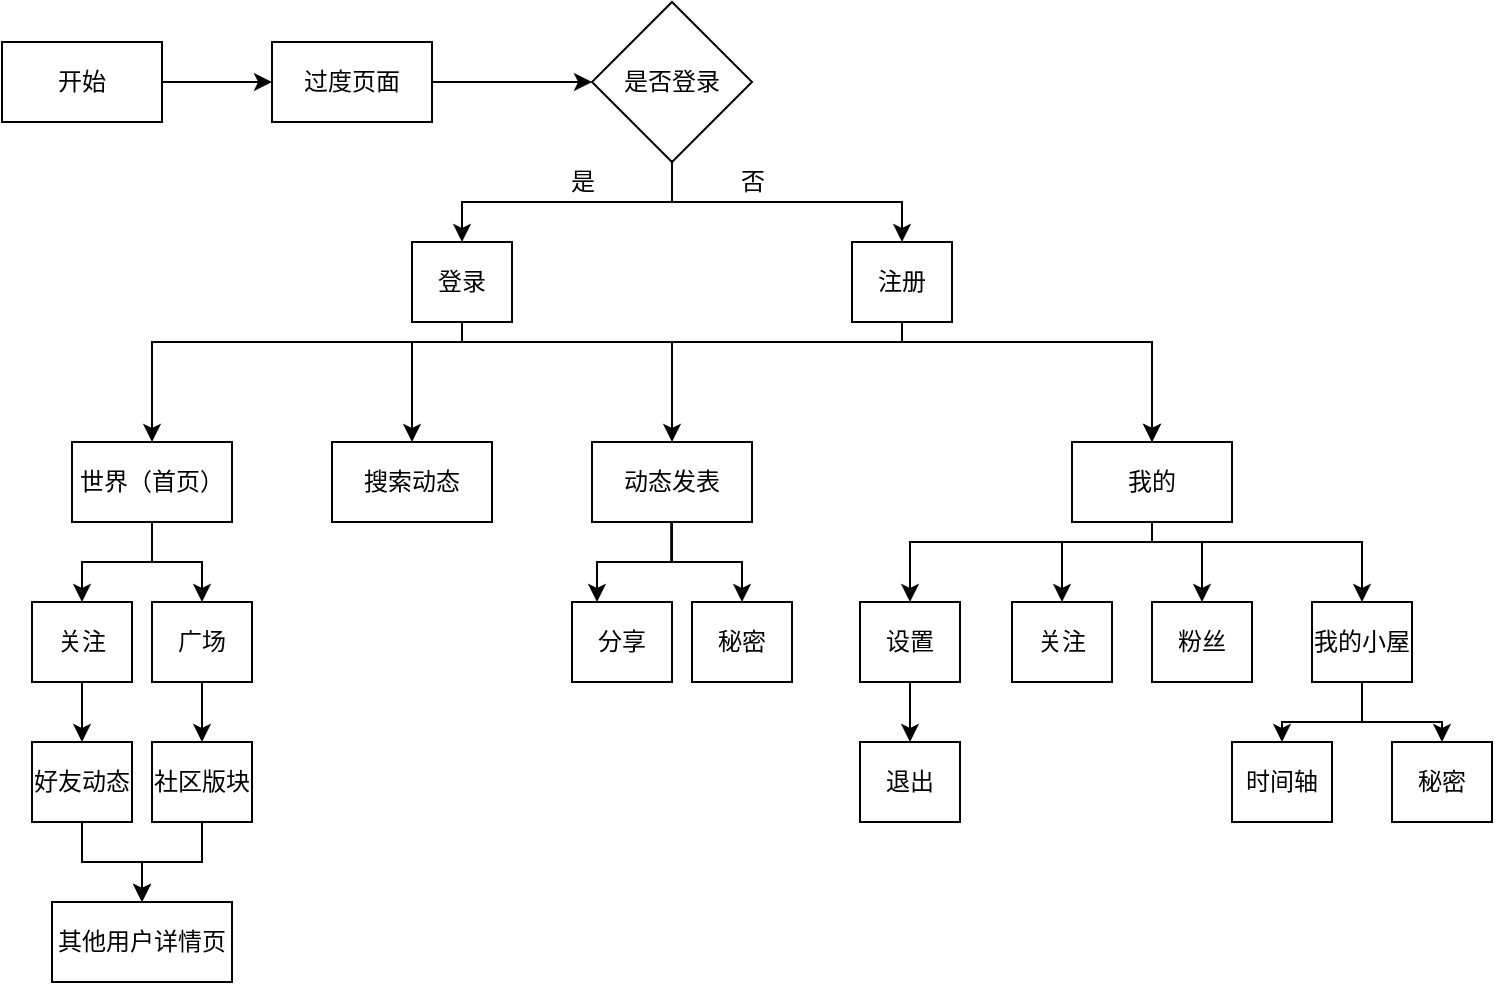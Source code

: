 <mxfile version="13.1.14" type="github" pages="2">
  <diagram id="9JHG0YwPGLlp4J_sVx6B" name="Page-1">
    <mxGraphModel dx="990" dy="508" grid="1" gridSize="10" guides="1" tooltips="1" connect="1" arrows="1" fold="1" page="1" pageScale="1" pageWidth="827" pageHeight="1169" math="0" shadow="0">
      <root>
        <mxCell id="0" />
        <mxCell id="1" parent="0" />
        <mxCell id="7LcBtZxE-Kfw0sb23pDX-1" value="搜索动态" style="rounded=0;whiteSpace=wrap;html=1;" parent="1" vertex="1">
          <mxGeometry x="180" y="350" width="80" height="40" as="geometry" />
        </mxCell>
        <mxCell id="_EF181qJnlzV5lathquv-29" style="edgeStyle=orthogonalEdgeStyle;rounded=0;orthogonalLoop=1;jettySize=auto;html=1;entryX=0.5;entryY=0;entryDx=0;entryDy=0;" parent="1" source="7LcBtZxE-Kfw0sb23pDX-2" target="7LcBtZxE-Kfw0sb23pDX-5" edge="1">
          <mxGeometry relative="1" as="geometry">
            <Array as="points">
              <mxPoint x="90" y="410" />
              <mxPoint x="55" y="410" />
            </Array>
          </mxGeometry>
        </mxCell>
        <mxCell id="_EF181qJnlzV5lathquv-30" style="edgeStyle=orthogonalEdgeStyle;rounded=0;orthogonalLoop=1;jettySize=auto;html=1;entryX=0.5;entryY=0;entryDx=0;entryDy=0;" parent="1" source="7LcBtZxE-Kfw0sb23pDX-2" target="7LcBtZxE-Kfw0sb23pDX-6" edge="1">
          <mxGeometry relative="1" as="geometry" />
        </mxCell>
        <mxCell id="7LcBtZxE-Kfw0sb23pDX-2" value="世界（首页）" style="rounded=0;whiteSpace=wrap;html=1;" parent="1" vertex="1">
          <mxGeometry x="50" y="350" width="80" height="40" as="geometry" />
        </mxCell>
        <mxCell id="_EF181qJnlzV5lathquv-8" style="edgeStyle=orthogonalEdgeStyle;rounded=0;orthogonalLoop=1;jettySize=auto;html=1;entryX=0.25;entryY=0;entryDx=0;entryDy=0;" parent="1" source="7LcBtZxE-Kfw0sb23pDX-3" target="7LcBtZxE-Kfw0sb23pDX-18" edge="1">
          <mxGeometry relative="1" as="geometry" />
        </mxCell>
        <mxCell id="_EF181qJnlzV5lathquv-40" style="edgeStyle=orthogonalEdgeStyle;rounded=0;orthogonalLoop=1;jettySize=auto;html=1;entryX=0.5;entryY=0;entryDx=0;entryDy=0;" parent="1" source="7LcBtZxE-Kfw0sb23pDX-3" target="7LcBtZxE-Kfw0sb23pDX-23" edge="1">
          <mxGeometry relative="1" as="geometry" />
        </mxCell>
        <mxCell id="7LcBtZxE-Kfw0sb23pDX-3" value="动态发表" style="rounded=0;whiteSpace=wrap;html=1;" parent="1" vertex="1">
          <mxGeometry x="310" y="350" width="80" height="40" as="geometry" />
        </mxCell>
        <mxCell id="_EF181qJnlzV5lathquv-41" style="edgeStyle=orthogonalEdgeStyle;rounded=0;orthogonalLoop=1;jettySize=auto;html=1;entryX=0.5;entryY=0;entryDx=0;entryDy=0;" parent="1" source="7LcBtZxE-Kfw0sb23pDX-4" target="7LcBtZxE-Kfw0sb23pDX-25" edge="1">
          <mxGeometry relative="1" as="geometry">
            <Array as="points">
              <mxPoint x="590" y="400" />
              <mxPoint x="469" y="400" />
            </Array>
          </mxGeometry>
        </mxCell>
        <mxCell id="_EF181qJnlzV5lathquv-42" style="edgeStyle=orthogonalEdgeStyle;rounded=0;orthogonalLoop=1;jettySize=auto;html=1;entryX=0.5;entryY=0;entryDx=0;entryDy=0;" parent="1" source="7LcBtZxE-Kfw0sb23pDX-4" target="7LcBtZxE-Kfw0sb23pDX-26" edge="1">
          <mxGeometry relative="1" as="geometry">
            <Array as="points">
              <mxPoint x="590" y="400" />
              <mxPoint x="545" y="400" />
            </Array>
          </mxGeometry>
        </mxCell>
        <mxCell id="_EF181qJnlzV5lathquv-43" style="edgeStyle=orthogonalEdgeStyle;rounded=0;orthogonalLoop=1;jettySize=auto;html=1;entryX=0.5;entryY=0;entryDx=0;entryDy=0;" parent="1" source="7LcBtZxE-Kfw0sb23pDX-4" target="7LcBtZxE-Kfw0sb23pDX-29" edge="1">
          <mxGeometry relative="1" as="geometry">
            <Array as="points">
              <mxPoint x="590" y="400" />
              <mxPoint x="615" y="400" />
            </Array>
          </mxGeometry>
        </mxCell>
        <mxCell id="_EF181qJnlzV5lathquv-44" style="edgeStyle=orthogonalEdgeStyle;rounded=0;orthogonalLoop=1;jettySize=auto;html=1;entryX=0.5;entryY=0;entryDx=0;entryDy=0;" parent="1" source="7LcBtZxE-Kfw0sb23pDX-4" target="7LcBtZxE-Kfw0sb23pDX-30" edge="1">
          <mxGeometry relative="1" as="geometry">
            <Array as="points">
              <mxPoint x="590" y="400" />
              <mxPoint x="695" y="400" />
            </Array>
          </mxGeometry>
        </mxCell>
        <mxCell id="7LcBtZxE-Kfw0sb23pDX-4" value="我的" style="rounded=0;whiteSpace=wrap;html=1;" parent="1" vertex="1">
          <mxGeometry x="550" y="350" width="80" height="40" as="geometry" />
        </mxCell>
        <mxCell id="_EF181qJnlzV5lathquv-35" style="edgeStyle=orthogonalEdgeStyle;rounded=0;orthogonalLoop=1;jettySize=auto;html=1;entryX=0.5;entryY=0;entryDx=0;entryDy=0;" parent="1" source="7LcBtZxE-Kfw0sb23pDX-5" target="7LcBtZxE-Kfw0sb23pDX-9" edge="1">
          <mxGeometry relative="1" as="geometry" />
        </mxCell>
        <mxCell id="7LcBtZxE-Kfw0sb23pDX-5" value="关注" style="rounded=0;whiteSpace=wrap;html=1;" parent="1" vertex="1">
          <mxGeometry x="30" y="430" width="50" height="40" as="geometry" />
        </mxCell>
        <mxCell id="_EF181qJnlzV5lathquv-36" style="edgeStyle=orthogonalEdgeStyle;rounded=0;orthogonalLoop=1;jettySize=auto;html=1;entryX=0.5;entryY=0;entryDx=0;entryDy=0;" parent="1" source="7LcBtZxE-Kfw0sb23pDX-6" target="7LcBtZxE-Kfw0sb23pDX-11" edge="1">
          <mxGeometry relative="1" as="geometry" />
        </mxCell>
        <mxCell id="7LcBtZxE-Kfw0sb23pDX-6" value="广场" style="rounded=0;whiteSpace=wrap;html=1;" parent="1" vertex="1">
          <mxGeometry x="90" y="430" width="50" height="40" as="geometry" />
        </mxCell>
        <mxCell id="PidlpGki5SE3sMPnriHK-3" style="edgeStyle=orthogonalEdgeStyle;rounded=0;orthogonalLoop=1;jettySize=auto;html=1;" edge="1" parent="1" source="7LcBtZxE-Kfw0sb23pDX-9" target="PidlpGki5SE3sMPnriHK-1">
          <mxGeometry relative="1" as="geometry" />
        </mxCell>
        <mxCell id="7LcBtZxE-Kfw0sb23pDX-9" value="好友动态" style="rounded=0;whiteSpace=wrap;html=1;" parent="1" vertex="1">
          <mxGeometry x="30" y="500" width="50" height="40" as="geometry" />
        </mxCell>
        <mxCell id="PidlpGki5SE3sMPnriHK-2" value="" style="edgeStyle=orthogonalEdgeStyle;rounded=0;orthogonalLoop=1;jettySize=auto;html=1;" edge="1" parent="1" source="7LcBtZxE-Kfw0sb23pDX-11" target="PidlpGki5SE3sMPnriHK-1">
          <mxGeometry relative="1" as="geometry" />
        </mxCell>
        <mxCell id="7LcBtZxE-Kfw0sb23pDX-11" value="社区版块" style="rounded=0;whiteSpace=wrap;html=1;" parent="1" vertex="1">
          <mxGeometry x="90" y="500" width="50" height="40" as="geometry" />
        </mxCell>
        <mxCell id="PidlpGki5SE3sMPnriHK-1" value="其他用户详情页" style="rounded=0;whiteSpace=wrap;html=1;" vertex="1" parent="1">
          <mxGeometry x="40" y="580" width="90" height="40" as="geometry" />
        </mxCell>
        <mxCell id="7LcBtZxE-Kfw0sb23pDX-18" value="分享" style="rounded=0;whiteSpace=wrap;html=1;" parent="1" vertex="1">
          <mxGeometry x="300" y="430" width="50" height="40" as="geometry" />
        </mxCell>
        <mxCell id="7LcBtZxE-Kfw0sb23pDX-23" value="秘密" style="rounded=0;whiteSpace=wrap;html=1;" parent="1" vertex="1">
          <mxGeometry x="360" y="430" width="50" height="40" as="geometry" />
        </mxCell>
        <mxCell id="_EF181qJnlzV5lathquv-49" value="" style="edgeStyle=orthogonalEdgeStyle;rounded=0;orthogonalLoop=1;jettySize=auto;html=1;" parent="1" source="7LcBtZxE-Kfw0sb23pDX-25" target="_EF181qJnlzV5lathquv-48" edge="1">
          <mxGeometry relative="1" as="geometry" />
        </mxCell>
        <mxCell id="7LcBtZxE-Kfw0sb23pDX-25" value="设置" style="rounded=0;whiteSpace=wrap;html=1;" parent="1" vertex="1">
          <mxGeometry x="444" y="430" width="50" height="40" as="geometry" />
        </mxCell>
        <mxCell id="_EF181qJnlzV5lathquv-48" value="退出" style="rounded=0;whiteSpace=wrap;html=1;" parent="1" vertex="1">
          <mxGeometry x="444" y="500" width="50" height="40" as="geometry" />
        </mxCell>
        <mxCell id="7LcBtZxE-Kfw0sb23pDX-26" value="关注" style="rounded=0;whiteSpace=wrap;html=1;" parent="1" vertex="1">
          <mxGeometry x="520" y="430" width="50" height="40" as="geometry" />
        </mxCell>
        <mxCell id="7LcBtZxE-Kfw0sb23pDX-29" value="粉丝" style="rounded=0;whiteSpace=wrap;html=1;" parent="1" vertex="1">
          <mxGeometry x="590" y="430" width="50" height="40" as="geometry" />
        </mxCell>
        <mxCell id="_EF181qJnlzV5lathquv-45" style="edgeStyle=orthogonalEdgeStyle;rounded=0;orthogonalLoop=1;jettySize=auto;html=1;entryX=0.5;entryY=0;entryDx=0;entryDy=0;" parent="1" source="7LcBtZxE-Kfw0sb23pDX-30" target="iN-X8D-LXdJQQtMRfMe6-1" edge="1">
          <mxGeometry relative="1" as="geometry" />
        </mxCell>
        <mxCell id="_EF181qJnlzV5lathquv-46" style="edgeStyle=orthogonalEdgeStyle;rounded=0;orthogonalLoop=1;jettySize=auto;html=1;entryX=0.5;entryY=0;entryDx=0;entryDy=0;" parent="1" source="7LcBtZxE-Kfw0sb23pDX-30" target="7LcBtZxE-Kfw0sb23pDX-33" edge="1">
          <mxGeometry relative="1" as="geometry" />
        </mxCell>
        <mxCell id="7LcBtZxE-Kfw0sb23pDX-30" value="我的小屋" style="rounded=0;whiteSpace=wrap;html=1;" parent="1" vertex="1">
          <mxGeometry x="670" y="430" width="50" height="40" as="geometry" />
        </mxCell>
        <mxCell id="7LcBtZxE-Kfw0sb23pDX-33" value="时间轴" style="rounded=0;whiteSpace=wrap;html=1;" parent="1" vertex="1">
          <mxGeometry x="630" y="500" width="50" height="40" as="geometry" />
        </mxCell>
        <mxCell id="iN-X8D-LXdJQQtMRfMe6-1" value="秘密&lt;br&gt;" style="rounded=0;whiteSpace=wrap;html=1;" parent="1" vertex="1">
          <mxGeometry x="710" y="500" width="50" height="40" as="geometry" />
        </mxCell>
        <mxCell id="iN-X8D-LXdJQQtMRfMe6-2" style="edgeStyle=orthogonalEdgeStyle;rounded=0;orthogonalLoop=1;jettySize=auto;html=1;exitX=0.5;exitY=1;exitDx=0;exitDy=0;" parent="1" edge="1">
          <mxGeometry relative="1" as="geometry">
            <mxPoint x="115" y="480" as="sourcePoint" />
            <mxPoint x="115" y="480" as="targetPoint" />
          </mxGeometry>
        </mxCell>
        <mxCell id="iN-X8D-LXdJQQtMRfMe6-25" value="" style="endArrow=none;html=1;" parent="1" edge="1">
          <mxGeometry width="50" height="50" relative="1" as="geometry">
            <mxPoint x="349.6" y="390" as="sourcePoint" />
            <mxPoint x="349.6" y="410" as="targetPoint" />
          </mxGeometry>
        </mxCell>
        <mxCell id="_EF181qJnlzV5lathquv-17" style="edgeStyle=orthogonalEdgeStyle;rounded=0;orthogonalLoop=1;jettySize=auto;html=1;entryX=0;entryY=0.5;entryDx=0;entryDy=0;" parent="1" source="_EF181qJnlzV5lathquv-11" target="_EF181qJnlzV5lathquv-12" edge="1">
          <mxGeometry relative="1" as="geometry" />
        </mxCell>
        <mxCell id="_EF181qJnlzV5lathquv-11" value="开始" style="rounded=0;whiteSpace=wrap;html=1;" parent="1" vertex="1">
          <mxGeometry x="15" y="150" width="80" height="40" as="geometry" />
        </mxCell>
        <mxCell id="_EF181qJnlzV5lathquv-18" style="edgeStyle=orthogonalEdgeStyle;rounded=0;orthogonalLoop=1;jettySize=auto;html=1;entryX=0;entryY=0.5;entryDx=0;entryDy=0;" parent="1" source="_EF181qJnlzV5lathquv-12" target="_EF181qJnlzV5lathquv-13" edge="1">
          <mxGeometry relative="1" as="geometry" />
        </mxCell>
        <mxCell id="_EF181qJnlzV5lathquv-12" value="过度页面" style="rounded=0;whiteSpace=wrap;html=1;" parent="1" vertex="1">
          <mxGeometry x="150" y="150" width="80" height="40" as="geometry" />
        </mxCell>
        <mxCell id="_EF181qJnlzV5lathquv-19" style="edgeStyle=orthogonalEdgeStyle;rounded=0;orthogonalLoop=1;jettySize=auto;html=1;entryX=0.5;entryY=0;entryDx=0;entryDy=0;" parent="1" source="_EF181qJnlzV5lathquv-13" target="_EF181qJnlzV5lathquv-16" edge="1">
          <mxGeometry relative="1" as="geometry">
            <Array as="points">
              <mxPoint x="350" y="230" />
              <mxPoint x="245" y="230" />
            </Array>
          </mxGeometry>
        </mxCell>
        <mxCell id="_EF181qJnlzV5lathquv-20" style="edgeStyle=orthogonalEdgeStyle;rounded=0;orthogonalLoop=1;jettySize=auto;html=1;" parent="1" source="_EF181qJnlzV5lathquv-13" target="_EF181qJnlzV5lathquv-15" edge="1">
          <mxGeometry relative="1" as="geometry">
            <Array as="points">
              <mxPoint x="350" y="230" />
              <mxPoint x="465" y="230" />
            </Array>
          </mxGeometry>
        </mxCell>
        <mxCell id="_EF181qJnlzV5lathquv-23" value="否" style="text;html=1;align=center;verticalAlign=middle;resizable=0;points=[];" parent="_EF181qJnlzV5lathquv-20" vertex="1" connectable="0">
          <mxGeometry x="-0.252" y="-4" relative="1" as="geometry">
            <mxPoint x="2" y="-14" as="offset" />
          </mxGeometry>
        </mxCell>
        <mxCell id="_EF181qJnlzV5lathquv-13" value="是否登录" style="rhombus;whiteSpace=wrap;html=1;" parent="1" vertex="1">
          <mxGeometry x="310" y="130" width="80" height="80" as="geometry" />
        </mxCell>
        <mxCell id="_EF181qJnlzV5lathquv-51" style="edgeStyle=orthogonalEdgeStyle;rounded=0;orthogonalLoop=1;jettySize=auto;html=1;entryX=0.5;entryY=0;entryDx=0;entryDy=0;" parent="1" source="_EF181qJnlzV5lathquv-15" target="7LcBtZxE-Kfw0sb23pDX-4" edge="1">
          <mxGeometry relative="1" as="geometry">
            <Array as="points">
              <mxPoint x="465" y="300" />
              <mxPoint x="590" y="300" />
            </Array>
          </mxGeometry>
        </mxCell>
        <mxCell id="_EF181qJnlzV5lathquv-15" value="注册" style="rounded=0;whiteSpace=wrap;html=1;" parent="1" vertex="1">
          <mxGeometry x="440" y="250" width="50" height="40" as="geometry" />
        </mxCell>
        <mxCell id="_EF181qJnlzV5lathquv-24" style="edgeStyle=orthogonalEdgeStyle;rounded=0;orthogonalLoop=1;jettySize=auto;html=1;entryX=0.5;entryY=0;entryDx=0;entryDy=0;" parent="1" source="_EF181qJnlzV5lathquv-16" target="7LcBtZxE-Kfw0sb23pDX-2" edge="1">
          <mxGeometry relative="1" as="geometry">
            <mxPoint x="60" y="360" as="targetPoint" />
            <Array as="points">
              <mxPoint x="245" y="300" />
              <mxPoint x="90" y="300" />
            </Array>
          </mxGeometry>
        </mxCell>
        <mxCell id="_EF181qJnlzV5lathquv-25" style="edgeStyle=orthogonalEdgeStyle;rounded=0;orthogonalLoop=1;jettySize=auto;html=1;entryX=0.5;entryY=0;entryDx=0;entryDy=0;" parent="1" source="_EF181qJnlzV5lathquv-16" target="7LcBtZxE-Kfw0sb23pDX-1" edge="1">
          <mxGeometry relative="1" as="geometry">
            <Array as="points">
              <mxPoint x="245" y="300" />
              <mxPoint x="220" y="300" />
            </Array>
          </mxGeometry>
        </mxCell>
        <mxCell id="_EF181qJnlzV5lathquv-26" style="edgeStyle=orthogonalEdgeStyle;rounded=0;orthogonalLoop=1;jettySize=auto;html=1;entryX=0.5;entryY=0;entryDx=0;entryDy=0;" parent="1" source="_EF181qJnlzV5lathquv-16" target="7LcBtZxE-Kfw0sb23pDX-3" edge="1">
          <mxGeometry relative="1" as="geometry">
            <Array as="points">
              <mxPoint x="245" y="300" />
              <mxPoint x="350" y="300" />
            </Array>
          </mxGeometry>
        </mxCell>
        <mxCell id="_EF181qJnlzV5lathquv-27" style="edgeStyle=orthogonalEdgeStyle;rounded=0;orthogonalLoop=1;jettySize=auto;html=1;" parent="1" source="_EF181qJnlzV5lathquv-16" target="7LcBtZxE-Kfw0sb23pDX-4" edge="1">
          <mxGeometry relative="1" as="geometry">
            <Array as="points">
              <mxPoint x="245" y="300" />
              <mxPoint x="590" y="300" />
            </Array>
          </mxGeometry>
        </mxCell>
        <mxCell id="_EF181qJnlzV5lathquv-16" value="登录" style="rounded=0;whiteSpace=wrap;html=1;" parent="1" vertex="1">
          <mxGeometry x="220" y="250" width="50" height="40" as="geometry" />
        </mxCell>
        <mxCell id="_EF181qJnlzV5lathquv-21" value="是" style="text;html=1;align=center;verticalAlign=middle;resizable=0;points=[];autosize=1;" parent="1" vertex="1">
          <mxGeometry x="290" y="210" width="30" height="20" as="geometry" />
        </mxCell>
      </root>
    </mxGraphModel>
  </diagram>
  <diagram id="u4ZTwsBJ5_N5W0R2tz7c" name="Page-2">
    
    <mxGraphModel dx="880" dy="577" grid="1" gridSize="10" guides="1" tooltips="1" connect="1" arrows="1" fold="1" page="1" pageScale="1" pageWidth="827" pageHeight="1169" math="0" shadow="0">
      
      <root>
        
        <mxCell id="Yh_3JUXB1_f6c3sNhh7D-0" />
        
        <mxCell id="Yh_3JUXB1_f6c3sNhh7D-1" parent="Yh_3JUXB1_f6c3sNhh7D-0" />
        
      </root>
      
    </mxGraphModel>
    
  </diagram>
</mxfile>
